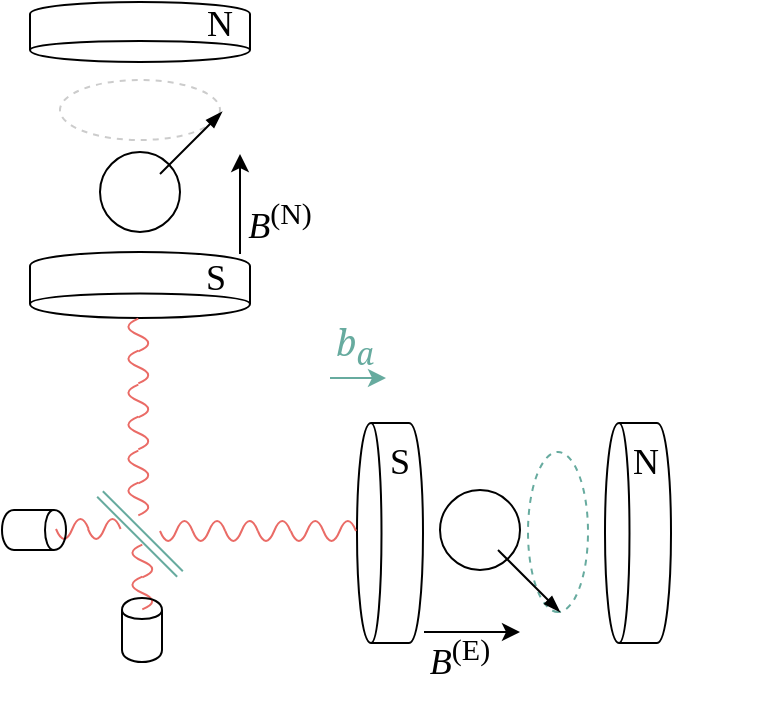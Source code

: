 <mxGraphModel dx="264" dy="-280" grid="1" gridSize="10" guides="1" tooltips="1" connect="1" arrows="1" fold="1" page="1" pageScale="1" pageWidth="200" pageHeight="200" background="none"><root><mxCell id="0"/><mxCell id="1" parent="0"/><mxCell id="62" value="" style="group" parent="1" vertex="1" connectable="0"><mxGeometry x="205" y="841" width="180" height="165" as="geometry"/></mxCell><mxCell id="29" value="" style="group;rotation=90;" parent="62" vertex="1" connectable="0"><mxGeometry x="15" y="48" width="108" height="75" as="geometry"/></mxCell><mxCell id="26" value="" style="ellipse;whiteSpace=wrap;html=1;strokeColor=#67AB9F;rotation=90;fillColor=none;dashed=1;" parent="29" vertex="1"><mxGeometry x="22" y="23" width="80" height="30" as="geometry"/></mxCell><mxCell id="27" value="" style="ellipse;whiteSpace=wrap;html=1;aspect=fixed;rotation=90;" parent="29" vertex="1"><mxGeometry x="3" y="17" width="40" height="40" as="geometry"/></mxCell><mxCell id="28" value="" style="endArrow=blockThin;html=1;endFill=1;" parent="29" edge="1"><mxGeometry width="50" height="50" relative="1" as="geometry"><mxPoint x="32" y="47" as="sourcePoint"/><mxPoint x="63" y="78" as="targetPoint"/></mxGeometry></mxCell><mxCell id="44" value="" style="group;rotation=90;" parent="62" vertex="1" connectable="0"><mxGeometry y="7" width="180" height="158" as="geometry"/></mxCell><mxCell id="132" value="" style="shape=cylinder;whiteSpace=wrap;html=1;boundedLbl=1;rotation=-90;" parent="44" vertex="1"><mxGeometry x="62" y="63" width="110" height="33" as="geometry"/></mxCell><mxCell id="42" value="" style="shape=cylinder;whiteSpace=wrap;html=1;boundedLbl=1;rotation=-90;" parent="44" vertex="1"><mxGeometry x="-62" y="63" width="110" height="33" as="geometry"/></mxCell><mxCell id="59" value="" style="group;rotation=90;" parent="44" vertex="1" connectable="0"><mxGeometry x="45" y="-29" width="40" height="145" as="geometry"/></mxCell><mxCell id="55" value="&lt;font style=&quot;font-size: 18px&quot; face=&quot;serif&quot;&gt;S&lt;/font&gt;" style="text;html=1;strokeColor=none;fillColor=none;align=center;verticalAlign=middle;whiteSpace=wrap;rounded=0;rotation=0;" parent="59" vertex="1"><mxGeometry x="-67" y="63" width="40" height="20" as="geometry"/></mxCell><mxCell id="56" value="&lt;font style=&quot;font-size: 18px&quot; face=&quot;serif&quot;&gt;N&lt;/font&gt;" style="text;html=1;strokeColor=none;fillColor=none;align=center;verticalAlign=middle;whiteSpace=wrap;rounded=0;rotation=0;" parent="59" vertex="1"><mxGeometry x="56" y="63" width="40" height="20" as="geometry"/></mxCell><mxCell id="72" value="" style="endArrow=classic;html=1;fontFamily=Serif;strokeColor=#67AB9F;" parent="59" edge="1"><mxGeometry width="50" height="50" relative="1" as="geometry"><mxPoint x="-82" y="31" as="sourcePoint"/><mxPoint x="-54" y="31" as="targetPoint"/></mxGeometry></mxCell><mxCell id="74" value="&lt;font color=&quot;#67ab9f&quot; style=&quot;font-size: 18px&quot;&gt;&lt;i&gt;b&lt;sub&gt;a&lt;/sub&gt;&lt;/i&gt;&lt;/font&gt;" style="text;html=1;resizable=0;points=[];align=center;verticalAlign=middle;labelBackgroundColor=none;fontFamily=Serif;" parent="72" vertex="1" connectable="0"><mxGeometry x="0.367" y="-1" relative="1" as="geometry"><mxPoint x="-7" y="-17" as="offset"/></mxGeometry></mxCell><mxCell id="68" value="" style="endArrow=classic;html=1;" parent="44" edge="1"><mxGeometry width="50" height="50" relative="1" as="geometry"><mxPoint x="10" y="129" as="sourcePoint"/><mxPoint x="58" y="129" as="targetPoint"/></mxGeometry></mxCell><mxCell id="69" value="&lt;font face=&quot;Times New Roman&quot; style=&quot;font-size: 18px&quot;&gt;&lt;i&gt;B&lt;/i&gt;&lt;sup&gt;(E)&lt;/sup&gt;&lt;/font&gt;" style="text;html=1;strokeColor=none;fillColor=none;align=center;verticalAlign=middle;whiteSpace=wrap;rounded=0;dashed=1;fontFamily=Serif;" parent="62" vertex="1"><mxGeometry x="8" y="139" width="40" height="20" as="geometry"/></mxCell><mxCell id="63" value="" style="group" parent="1" vertex="1" connectable="0"><mxGeometry x="18" y="663" width="118" height="158" as="geometry"/></mxCell><mxCell id="19" value="" style="ellipse;whiteSpace=wrap;html=1;strokeColor=#CCCCCC;fillColor=none;dashed=1;" parent="63" vertex="1"><mxGeometry x="15" y="38" width="80" height="30" as="geometry"/></mxCell><mxCell id="45" value="" style="group" parent="63" vertex="1" connectable="0"><mxGeometry width="118" height="158" as="geometry"/></mxCell><mxCell id="40" value="" style="shape=cylinder;whiteSpace=wrap;html=1;boundedLbl=1;rotation=-180;" parent="45" vertex="1"><mxGeometry y="-1" width="110" height="30" as="geometry"/></mxCell><mxCell id="41" value="" style="shape=cylinder;whiteSpace=wrap;html=1;boundedLbl=1;rotation=-180;" parent="45" vertex="1"><mxGeometry y="124" width="110" height="33" as="geometry"/></mxCell><mxCell id="46" value="&lt;font style=&quot;font-size: 18px&quot; face=&quot;serif&quot;&gt;S&lt;/font&gt;" style="text;html=1;strokeColor=none;fillColor=none;align=center;verticalAlign=middle;whiteSpace=wrap;rounded=0;" parent="45" vertex="1"><mxGeometry x="73" y="127" width="40" height="20" as="geometry"/></mxCell><mxCell id="49" value="&lt;font style=&quot;font-size: 18px&quot; face=&quot;serif&quot;&gt;N&lt;/font&gt;" style="text;html=1;strokeColor=none;fillColor=none;align=center;verticalAlign=middle;whiteSpace=wrap;rounded=0;" parent="45" vertex="1"><mxGeometry x="75" width="40" height="20" as="geometry"/></mxCell><mxCell id="66" value="" style="endArrow=classic;html=1;" parent="45" edge="1"><mxGeometry width="50" height="50" relative="1" as="geometry"><mxPoint x="105" y="125" as="sourcePoint"/><mxPoint x="105" y="75" as="targetPoint"/></mxGeometry></mxCell><mxCell id="84" value="" style="group;rotation=-90;" parent="63" vertex="1" connectable="0"><mxGeometry x="35" y="53" width="60" height="61" as="geometry"/></mxCell><mxCell id="82" value="" style="ellipse;whiteSpace=wrap;html=1;aspect=fixed;rotation=0;" parent="84" vertex="1"><mxGeometry y="21" width="40" height="40" as="geometry"/></mxCell><mxCell id="83" value="" style="endArrow=blockThin;html=1;endFill=1;" parent="84" edge="1"><mxGeometry width="50" height="50" relative="1" as="geometry"><mxPoint x="30" y="32" as="sourcePoint"/><mxPoint x="61" y="1" as="targetPoint"/></mxGeometry></mxCell><mxCell id="67" value="&lt;font face=&quot;Times New Roman&quot; style=&quot;font-size: 18px&quot;&gt;&lt;i&gt;B&lt;/i&gt;&lt;sup&gt;(N)&lt;/sup&gt;&lt;/font&gt;" style="text;html=1;strokeColor=none;fillColor=none;align=center;verticalAlign=middle;whiteSpace=wrap;rounded=0;dashed=1;fontFamily=Serif;" parent="1" vertex="1"><mxGeometry x="123" y="762" width="40" height="20" as="geometry"/></mxCell><mxCell id="98" value="" style="group" parent="1" vertex="1" connectable="0"><mxGeometry x="83" y="921" width="98" height="11" as="geometry"/></mxCell><mxCell id="92" value="" style="shape=tape;whiteSpace=wrap;html=1;rounded=0;strokeColor=#EA6B66;fillColor=none;gradientColor=none;size=1;" parent="98" vertex="1"><mxGeometry width="16.308" height="11" as="geometry"/></mxCell><mxCell id="93" value="" style="shape=tape;whiteSpace=wrap;html=1;rounded=0;strokeColor=#EA6B66;fillColor=none;gradientColor=none;size=1;" parent="98" vertex="1"><mxGeometry x="16.308" width="16.308" height="11" as="geometry"/></mxCell><mxCell id="94" value="" style="shape=tape;whiteSpace=wrap;html=1;rounded=0;strokeColor=#EA6B66;fillColor=none;gradientColor=none;size=1;" parent="98" vertex="1"><mxGeometry x="32.615" width="16.308" height="11" as="geometry"/></mxCell><mxCell id="95" value="" style="shape=tape;whiteSpace=wrap;html=1;rounded=0;strokeColor=#EA6B66;fillColor=none;gradientColor=none;size=1;" parent="98" vertex="1"><mxGeometry x="48.923" width="16.308" height="11" as="geometry"/></mxCell><mxCell id="96" value="" style="shape=tape;whiteSpace=wrap;html=1;rounded=0;strokeColor=#EA6B66;fillColor=none;gradientColor=none;size=1;" parent="98" vertex="1"><mxGeometry x="65.385" width="16.308" height="11" as="geometry"/></mxCell><mxCell id="97" value="" style="shape=tape;whiteSpace=wrap;html=1;rounded=0;strokeColor=#EA6B66;fillColor=none;gradientColor=none;size=1;" parent="98" vertex="1"><mxGeometry x="81.692" width="16.308" height="11" as="geometry"/></mxCell><mxCell id="108" value="" style="shape=link;html=1;endArrow=blockThin;endFill=1;jettySize=auto;orthogonalLoop=1;strokeColor=#67AB9F;fontFamily=Serif;" parent="1" edge="1"><mxGeometry width="50" height="50" relative="1" as="geometry"><mxPoint x="53" y="908" as="sourcePoint"/><mxPoint x="93" y="948" as="targetPoint"/></mxGeometry></mxCell><mxCell id="116" value="" style="group;rotation=-90;" parent="1" vertex="1" connectable="0"><mxGeometry x="23" y="864" width="98" height="11" as="geometry"/></mxCell><mxCell id="117" value="" style="shape=tape;whiteSpace=wrap;html=1;rounded=0;strokeColor=#EA6B66;fillColor=none;gradientColor=none;size=1;rotation=-90;" parent="116" vertex="1"><mxGeometry x="41" y="41" width="16.308" height="11" as="geometry"/></mxCell><mxCell id="118" value="" style="shape=tape;whiteSpace=wrap;html=1;rounded=0;strokeColor=#EA6B66;fillColor=none;gradientColor=none;size=1;rotation=-90;" parent="116" vertex="1"><mxGeometry x="41" y="25" width="16.308" height="11" as="geometry"/></mxCell><mxCell id="119" value="" style="shape=tape;whiteSpace=wrap;html=1;rounded=0;strokeColor=#EA6B66;fillColor=none;gradientColor=none;size=1;rotation=-90;" parent="116" vertex="1"><mxGeometry x="41" y="8" width="16.308" height="11" as="geometry"/></mxCell><mxCell id="120" value="" style="shape=tape;whiteSpace=wrap;html=1;rounded=0;strokeColor=#EA6B66;fillColor=none;gradientColor=none;size=1;rotation=-90;" parent="116" vertex="1"><mxGeometry x="41" y="-8" width="16.308" height="11" as="geometry"/></mxCell><mxCell id="121" value="" style="shape=tape;whiteSpace=wrap;html=1;rounded=0;strokeColor=#EA6B66;fillColor=none;gradientColor=none;size=1;rotation=-90;" parent="116" vertex="1"><mxGeometry x="41" y="-25" width="16.308" height="11" as="geometry"/></mxCell><mxCell id="122" value="" style="shape=tape;whiteSpace=wrap;html=1;rounded=0;strokeColor=#EA6B66;fillColor=none;gradientColor=none;size=1;rotation=-90;" parent="116" vertex="1"><mxGeometry x="41" y="-41" width="16.308" height="11" as="geometry"/></mxCell><mxCell id="127" value="" style="group;rotation=-180;" parent="1" vertex="1" connectable="0"><mxGeometry x="31" y="920" width="51.615" height="43" as="geometry"/></mxCell><mxCell id="123" value="" style="shape=tape;whiteSpace=wrap;html=1;rounded=0;strokeColor=#EA6B66;fillColor=none;gradientColor=none;size=1;rotation=-180;" parent="127" vertex="1"><mxGeometry x="16" width="16.308" height="11" as="geometry"/></mxCell><mxCell id="124" value="" style="shape=tape;whiteSpace=wrap;html=1;rounded=0;strokeColor=#EA6B66;fillColor=none;gradientColor=none;size=1;rotation=-180;" parent="127" vertex="1"><mxGeometry width="16.308" height="11" as="geometry"/></mxCell><mxCell id="125" value="" style="shape=tape;whiteSpace=wrap;html=1;rounded=0;strokeColor=#EA6B66;fillColor=none;gradientColor=none;size=1;rotation=-270;" parent="127" vertex="1"><mxGeometry x="35" y="16" width="16.308" height="11" as="geometry"/></mxCell><mxCell id="126" value="" style="shape=tape;whiteSpace=wrap;html=1;rounded=0;strokeColor=#EA6B66;fillColor=none;gradientColor=none;size=1;rotation=-270;" parent="127" vertex="1"><mxGeometry x="35" y="32" width="16.308" height="11" as="geometry"/></mxCell><mxCell id="130" value="" style="shape=cylinder;whiteSpace=wrap;html=1;boundedLbl=1;rounded=0;strokeColor=#000000;fillColor=none;gradientColor=none;rotation=90;" parent="1" vertex="1"><mxGeometry x="10" y="910" width="20" height="32" as="geometry"/></mxCell><mxCell id="131" value="" style="shape=cylinder;whiteSpace=wrap;html=1;boundedLbl=1;rounded=0;strokeColor=#000000;fillColor=none;gradientColor=none;rotation=0;" parent="1" vertex="1"><mxGeometry x="64" y="960" width="20" height="32" as="geometry"/></mxCell></root></mxGraphModel>